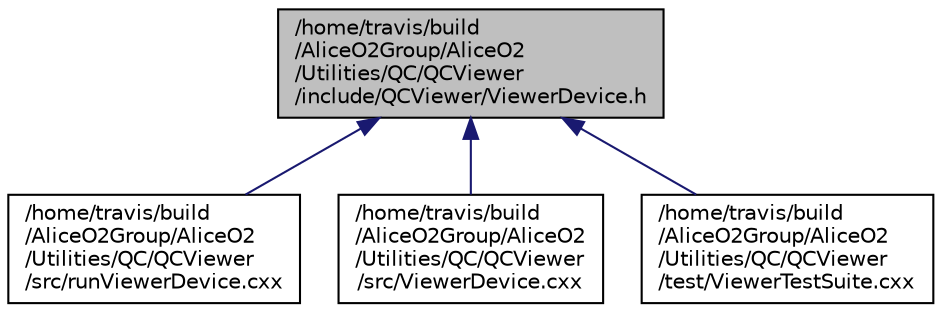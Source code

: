 digraph "/home/travis/build/AliceO2Group/AliceO2/Utilities/QC/QCViewer/include/QCViewer/ViewerDevice.h"
{
 // INTERACTIVE_SVG=YES
  bgcolor="transparent";
  edge [fontname="Helvetica",fontsize="10",labelfontname="Helvetica",labelfontsize="10"];
  node [fontname="Helvetica",fontsize="10",shape=record];
  Node1 [label="/home/travis/build\l/AliceO2Group/AliceO2\l/Utilities/QC/QCViewer\l/include/QCViewer/ViewerDevice.h",height=0.2,width=0.4,color="black", fillcolor="grey75", style="filled" fontcolor="black"];
  Node1 -> Node2 [dir="back",color="midnightblue",fontsize="10",style="solid",fontname="Helvetica"];
  Node2 [label="/home/travis/build\l/AliceO2Group/AliceO2\l/Utilities/QC/QCViewer\l/src/runViewerDevice.cxx",height=0.2,width=0.4,color="black",URL="$db/d04/runViewerDevice_8cxx.html"];
  Node1 -> Node3 [dir="back",color="midnightblue",fontsize="10",style="solid",fontname="Helvetica"];
  Node3 [label="/home/travis/build\l/AliceO2Group/AliceO2\l/Utilities/QC/QCViewer\l/src/ViewerDevice.cxx",height=0.2,width=0.4,color="black",URL="$de/dca/ViewerDevice_8cxx.html"];
  Node1 -> Node4 [dir="back",color="midnightblue",fontsize="10",style="solid",fontname="Helvetica"];
  Node4 [label="/home/travis/build\l/AliceO2Group/AliceO2\l/Utilities/QC/QCViewer\l/test/ViewerTestSuite.cxx",height=0.2,width=0.4,color="black",URL="$d3/d76/ViewerTestSuite_8cxx.html"];
}
